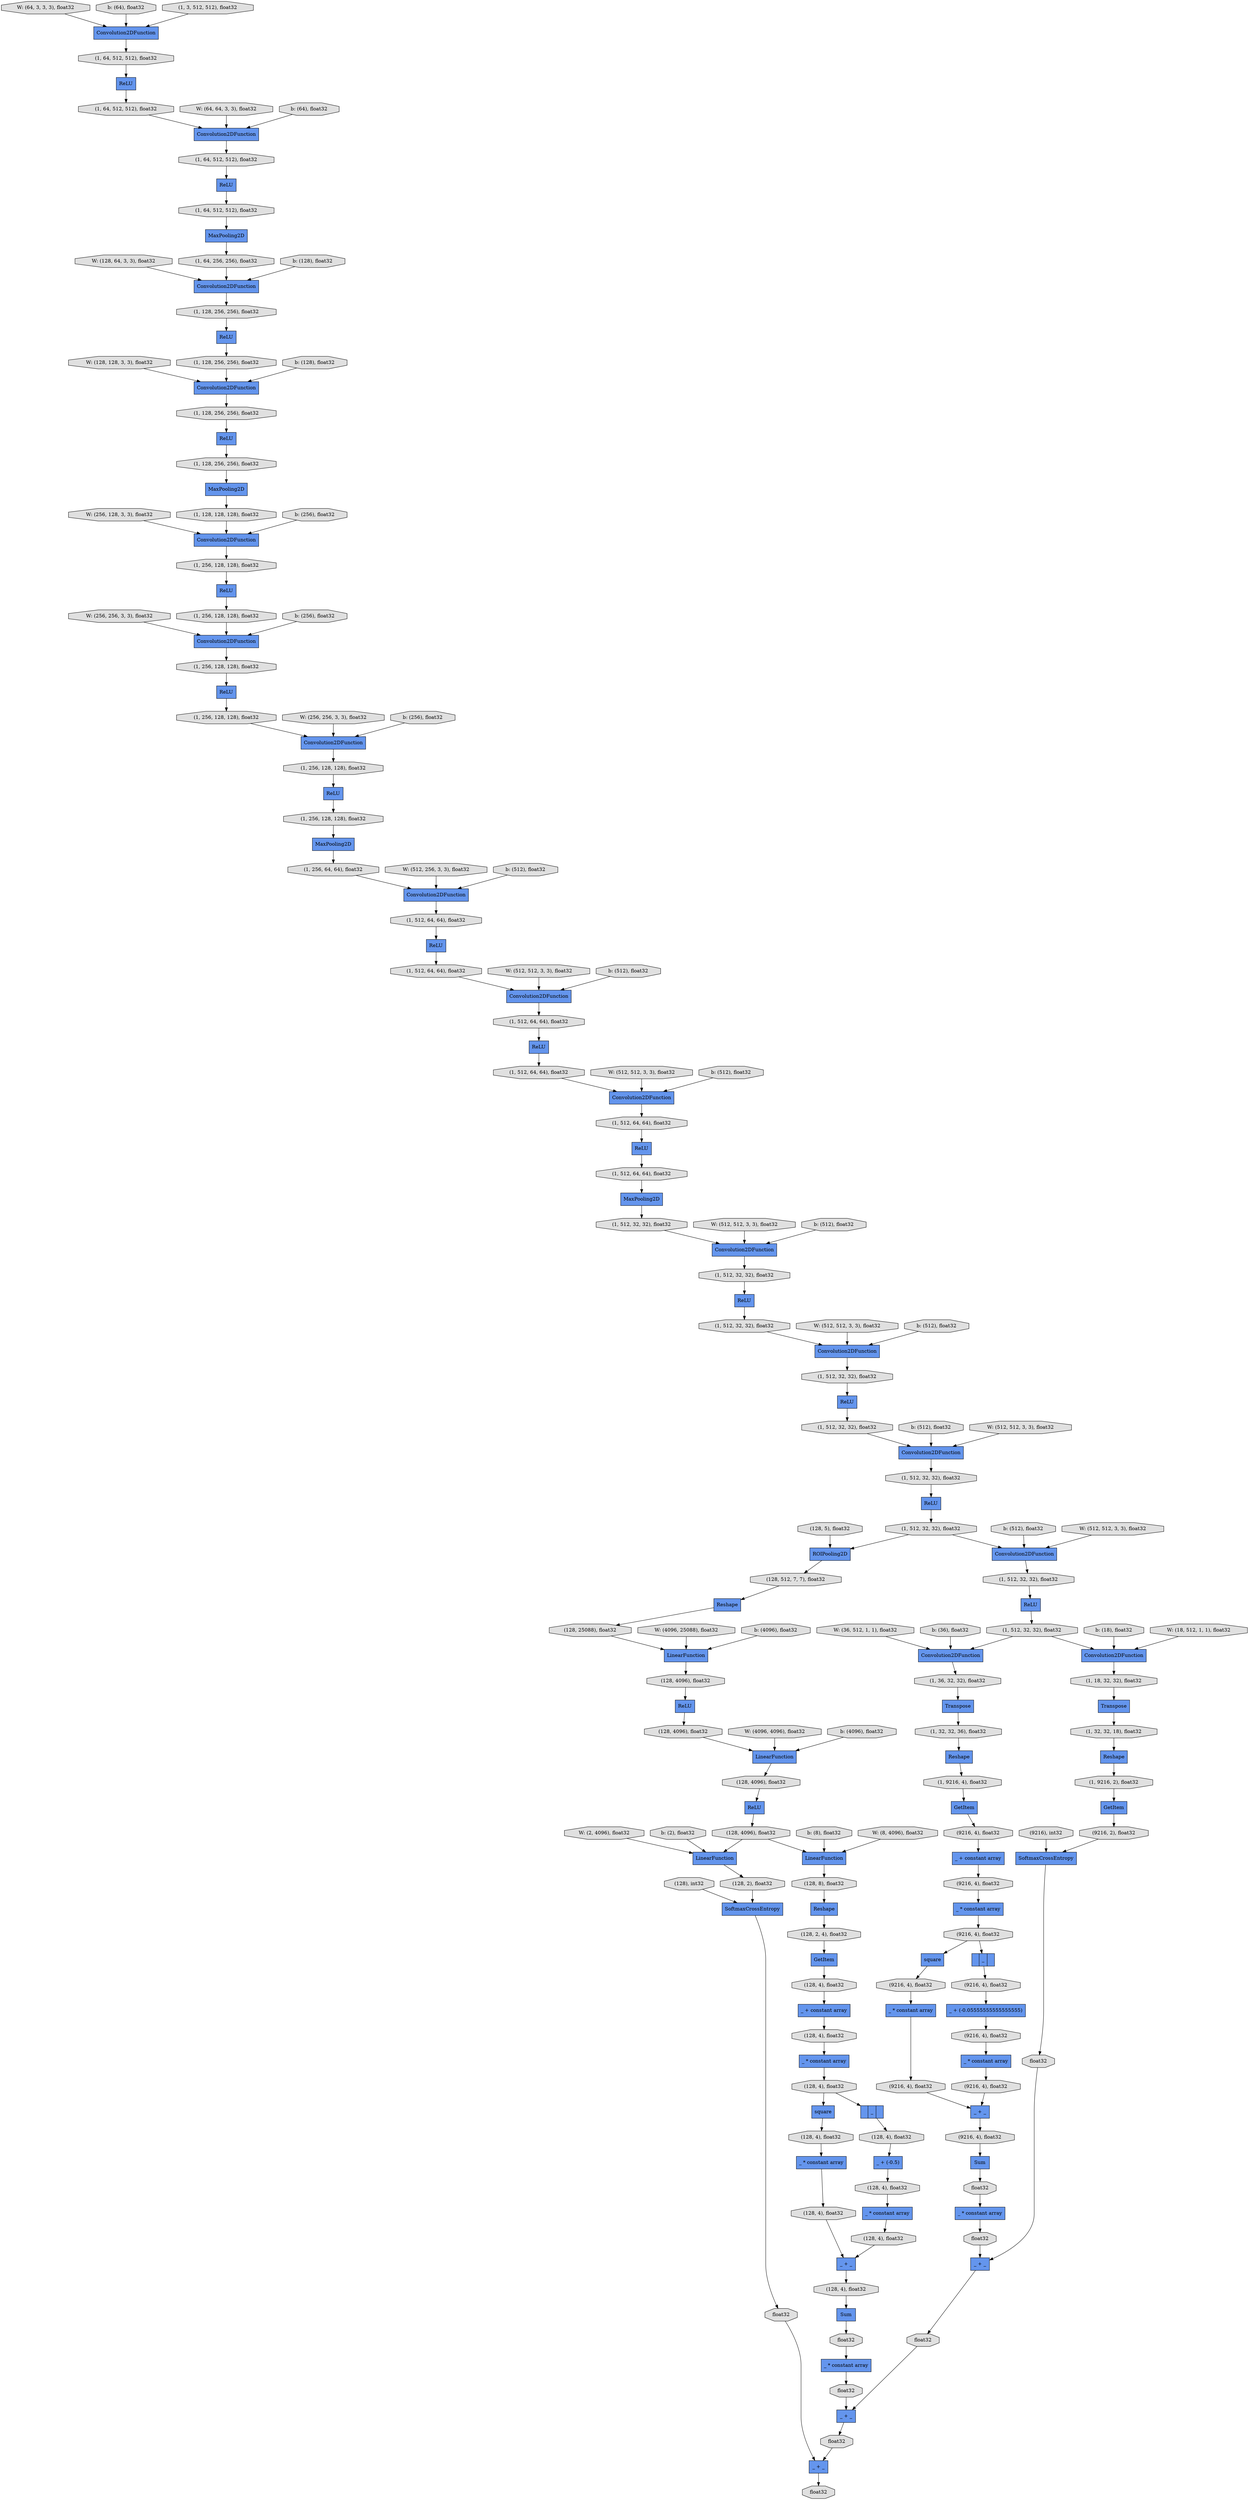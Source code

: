 digraph graphname{rankdir=TB;140684875227264 [fillcolor="#E0E0E0",shape="octagon",style="filled",label="b: (8), float32"];140684866076856 [fillcolor="#E0E0E0",shape="octagon",style="filled",label="(128, 4), float32"];140684865994936 [fillcolor="#6495ED",shape="record",style="filled",label="ROIPooling2D"];140684875161784 [fillcolor="#E0E0E0",shape="octagon",style="filled",label="(1, 256, 128, 128), float32"];140684875096248 [fillcolor="#E0E0E0",shape="octagon",style="filled",label="(1, 64, 512, 512), float32"];140684866076912 [fillcolor="#6495ED",shape="record",style="filled",label="_ * constant array"];140684866076968 [fillcolor="#6495ED",shape="record",style="filled",label="square"];140684875202856 [fillcolor="#E0E0E0",shape="octagon",style="filled",label="W: (36, 512, 1, 1), float32"];140684875161896 [fillcolor="#6495ED",shape="record",style="filled",label="Convolution2DFunction"];140684875227488 [fillcolor="#E0E0E0",shape="octagon",style="filled",label="W: (2, 4096), float32"];140684875202912 [fillcolor="#E0E0E0",shape="octagon",style="filled",label="b: (18), float32"];140684865995104 [fillcolor="#6495ED",shape="record",style="filled",label="Reshape"];140684865995160 [fillcolor="#E0E0E0",shape="octagon",style="filled",label="(128, 5), float32"];140684880069016 [fillcolor="#E0E0E0",shape="octagon",style="filled",label="W: (64, 3, 3, 3), float32"];140684875350480 [fillcolor="#6495ED",shape="record",style="filled",label="Convolution2DFunction"];140684866077192 [fillcolor="#6495ED",shape="record",style="filled",label="_ + (-0.5)"];140684866077304 [fillcolor="#6495ED",shape="record",style="filled",label="_ * constant array"];140684875203192 [fillcolor="#E0E0E0",shape="octagon",style="filled",label="b: (512), float32"];140684875162232 [fillcolor="#E0E0E0",shape="octagon",style="filled",label="(1, 256, 128, 128), float32"];140686360412792 [fillcolor="#6495ED",shape="record",style="filled",label="Convolution2DFunction"];140684880069296 [fillcolor="#E0E0E0",shape="octagon",style="filled",label="b: (64), float32"];140684866077416 [fillcolor="#E0E0E0",shape="octagon",style="filled",label="(128, 4), float32"];140684875227936 [fillcolor="#E0E0E0",shape="octagon",style="filled",label="b: (2), float32"];140684875350816 [fillcolor="#6495ED",shape="record",style="filled",label="Convolution2DFunction"];140684875162400 [fillcolor="#E0E0E0",shape="octagon",style="filled",label="(1, 256, 128, 128), float32"];140684865995608 [fillcolor="#E0E0E0",shape="octagon",style="filled",label="(128, 512, 7, 7), float32"];140684875096920 [fillcolor="#6495ED",shape="record",style="filled",label="Convolution2DFunction"];140684866077640 [fillcolor="#E0E0E0",shape="octagon",style="filled",label="(128, 4), float32"];140684875162568 [fillcolor="#E0E0E0",shape="octagon",style="filled",label="(1, 256, 64, 64), float32"];140684875097032 [fillcolor="#E0E0E0",shape="octagon",style="filled",label="(1, 64, 512, 512), float32"];140684880069576 [fillcolor="#E0E0E0",shape="octagon",style="filled",label="W: (64, 64, 3, 3), float32"];140684875162624 [fillcolor="#6495ED",shape="record",style="filled",label="Convolution2DFunction"];140684875097088 [fillcolor="#6495ED",shape="record",style="filled",label="MaxPooling2D"];140684865995832 [fillcolor="#6495ED",shape="record",style="filled",label="ReLU"];140684875203640 [fillcolor="#E0E0E0",shape="octagon",style="filled",label="W: (18, 512, 1, 1), float32"];140684866077808 [fillcolor="#6495ED",shape="record",style="filled",label="_ + _"];140684875162736 [fillcolor="#6495ED",shape="record",style="filled",label="Convolution2DFunction"];140684865995944 [fillcolor="#E0E0E0",shape="octagon",style="filled",label="(128, 25088), float32"];140684875097256 [fillcolor="#E0E0E0",shape="octagon",style="filled",label="(1, 64, 512, 512), float32"];140684866077920 [fillcolor="#E0E0E0",shape="octagon",style="filled",label="(128, 4), float32"];140684865996000 [fillcolor="#6495ED",shape="record",style="filled",label="LinearFunction"];140684866077976 [fillcolor="#6495ED",shape="record",style="filled",label="_ * constant array"];140684875203864 [fillcolor="#E0E0E0",shape="octagon",style="filled",label="W: (512, 512, 3, 3), float32"];140684875097368 [fillcolor="#6495ED",shape="record",style="filled",label="ReLU"];140684880069912 [fillcolor="#E0E0E0",shape="octagon",style="filled",label="b: (64), float32"];140684866078032 [fillcolor="#6495ED",shape="record",style="filled",label="SoftmaxCrossEntropy"];140684875351376 [fillcolor="#6495ED",shape="record",style="filled",label="Convolution2DFunction"];140684875162960 [fillcolor="#E0E0E0",shape="octagon",style="filled",label="(1, 512, 64, 64), float32"];140684865996168 [fillcolor="#6495ED",shape="record",style="filled",label="LinearFunction"];140684875097480 [fillcolor="#E0E0E0",shape="octagon",style="filled",label="(1, 64, 512, 512), float32"];140684866078144 [fillcolor="#6495ED",shape="record",style="filled",label="Sum"];140684865996224 [fillcolor="#E0E0E0",shape="octagon",style="filled",label="(128, 4096), float32"];140684866078200 [fillcolor="#E0E0E0",shape="octagon",style="filled",label="(128, 4), float32"];140684875351544 [fillcolor="#E0E0E0",shape="octagon",style="filled",label="(1, 512, 32, 32), float32"];140684875163128 [fillcolor="#6495ED",shape="record",style="filled",label="ReLU"];140684880070192 [fillcolor="#E0E0E0",shape="octagon",style="filled",label="W: (128, 64, 3, 3), float32"];140684875163240 [fillcolor="#E0E0E0",shape="octagon",style="filled",label="(1, 512, 64, 64), float32"];140684866078368 [fillcolor="#E0E0E0",shape="octagon",style="filled",label="(128, 4), float32"];140684865996448 [fillcolor="#E0E0E0",shape="octagon",style="filled",label="(128, 4096), float32"];140684875163352 [fillcolor="#6495ED",shape="record",style="filled",label="MaxPooling2D"];140684866078480 [fillcolor="#E0E0E0",shape="octagon",style="filled",label="float32"];140684865996560 [fillcolor="#6495ED",shape="record",style="filled",label="ReLU"];140684875097872 [fillcolor="#E0E0E0",shape="octagon",style="filled",label="(1, 64, 256, 256), float32"];140684865996616 [fillcolor="#6495ED",shape="record",style="filled",label="LinearFunction"];140684865996672 [fillcolor="#E0E0E0",shape="octagon",style="filled",label="(128, 4096), float32"];140684880070528 [fillcolor="#E0E0E0",shape="octagon",style="filled",label="b: (128), float32"];140684866078648 [fillcolor="#E0E0E0",shape="octagon",style="filled",label="float32"];140684875098040 [fillcolor="#E0E0E0",shape="octagon",style="filled",label="(1, 128, 256, 256), float32"];140684866078704 [fillcolor="#6495ED",shape="record",style="filled",label="_ + _"];140684875204592 [fillcolor="#E0E0E0",shape="octagon",style="filled",label="b: (36), float32"];140684875163632 [fillcolor="#E0E0E0",shape="octagon",style="filled",label="(1, 512, 64, 64), float32"];140684866078760 [fillcolor="#E0E0E0",shape="octagon",style="filled",label="(128), int32"];140684875163744 [fillcolor="#6495ED",shape="record",style="filled",label="ReLU"];140684875098208 [fillcolor="#6495ED",shape="record",style="filled",label="ReLU"];140684875163800 [fillcolor="#E0E0E0",shape="octagon",style="filled",label="(1, 512, 64, 64), float32"];140684875098264 [fillcolor="#6495ED",shape="record",style="filled",label="MaxPooling2D"];140684880070808 [fillcolor="#E0E0E0",shape="octagon",style="filled",label="W: (128, 128, 3, 3), float32"];140684865997008 [fillcolor="#E0E0E0",shape="octagon",style="filled",label="(128, 4096), float32"];140684875163912 [fillcolor="#6495ED",shape="record",style="filled",label="Convolution2DFunction"];140684875098376 [fillcolor="#E0E0E0",shape="octagon",style="filled",label="(1, 128, 256, 256), float32"];140684865997120 [fillcolor="#6495ED",shape="record",style="filled",label="LinearFunction"];140684875204928 [fillcolor="#E0E0E0",shape="octagon",style="filled",label="W: (4096, 25088), float32"];140684866079152 [fillcolor="#E0E0E0",shape="octagon",style="filled",label="float32"];140684865997232 [fillcolor="#E0E0E0",shape="octagon",style="filled",label="(128, 8), float32"];140684866079208 [fillcolor="#6495ED",shape="record",style="filled",label="_ + _"];140684880071144 [fillcolor="#E0E0E0",shape="octagon",style="filled",label="b: (128), float32"];140684866079264 [fillcolor="#6495ED",shape="record",style="filled",label="_ + _"];140684875164192 [fillcolor="#E0E0E0",shape="octagon",style="filled",label="(1, 512, 64, 64), float32"];140684866079320 [fillcolor="#E0E0E0",shape="octagon",style="filled",label="float32"];140684875352664 [fillcolor="#6495ED",shape="record",style="filled",label="Convolution2DFunction"];140684875098712 [fillcolor="#E0E0E0",shape="octagon",style="filled",label="(1, 128, 256, 256), float32"];140684875164304 [fillcolor="#6495ED",shape="record",style="filled",label="ReLU"];140684865997512 [fillcolor="#E0E0E0",shape="octagon",style="filled",label="(128, 2), float32"];140684875164360 [fillcolor="#E0E0E0",shape="octagon",style="filled",label="(1, 512, 64, 64), float32"];140684875098824 [fillcolor="#6495ED",shape="record",style="filled",label="ReLU"];140684875205376 [fillcolor="#E0E0E0",shape="octagon",style="filled",label="b: (4096), float32"];140684880071424 [fillcolor="#E0E0E0",shape="octagon",style="filled",label="W: (256, 128, 3, 3), float32"];140684866079544 [fillcolor="#E0E0E0",shape="octagon",style="filled",label="float32"];140684875098936 [fillcolor="#E0E0E0",shape="octagon",style="filled",label="(1, 128, 256, 256), float32"];140684875164528 [fillcolor="#E0E0E0",shape="octagon",style="filled",label="(1, 512, 32, 32), float32"];140684875164584 [fillcolor="#6495ED",shape="record",style="filled",label="Convolution2DFunction"];140684866079712 [fillcolor="#E0E0E0",shape="octagon",style="filled",label="float32"];140684875205600 [fillcolor="#E0E0E0",shape="octagon",style="filled",label="W: (4096, 4096), float32"];140684875099104 [fillcolor="#E0E0E0",shape="octagon",style="filled",label="(1, 128, 128, 128), float32"];140684865997848 [fillcolor="#6495ED",shape="record",style="filled",label="_ + constant array"];140684875164696 [fillcolor="#6495ED",shape="record",style="filled",label="Convolution2DFunction"];140684875099160 [fillcolor="#6495ED",shape="record",style="filled",label="Convolution2DFunction"];140684880071760 [fillcolor="#E0E0E0",shape="octagon",style="filled",label="b: (256), float32"];140684875099272 [fillcolor="#6495ED",shape="record",style="filled",label="Convolution2DFunction"];140684865998072 [fillcolor="#6495ED",shape="record",style="filled",label="_ * constant array"];140684875164920 [fillcolor="#E0E0E0",shape="octagon",style="filled",label="(1, 512, 32, 32), float32"];140684865998128 [fillcolor="#6495ED",shape="record",style="filled",label="|_|"];140684865998184 [fillcolor="#E0E0E0",shape="octagon",style="filled",label="(9216, 4), float32"];140684875165032 [fillcolor="#6495ED",shape="record",style="filled",label="ReLU"];140684880072040 [fillcolor="#E0E0E0",shape="octagon",style="filled",label="W: (256, 256, 3, 3), float32"];140684875099496 [fillcolor="#E0E0E0",shape="octagon",style="filled",label="(1, 256, 128, 128), float32"];140684875206048 [fillcolor="#E0E0E0",shape="octagon",style="filled",label="b: (4096), float32"];140684875165088 [fillcolor="#6495ED",shape="record",style="filled",label="ReLU"];140684875099608 [fillcolor="#6495ED",shape="record",style="filled",label="ReLU"];140684875165200 [fillcolor="#E0E0E0",shape="octagon",style="filled",label="(1, 512, 32, 32), float32"];140684875099664 [fillcolor="#6495ED",shape="record",style="filled",label="ReLU"];140684865998408 [fillcolor="#E0E0E0",shape="octagon",style="filled",label="(9216, 4), float32"];140684875206272 [fillcolor="#E0E0E0",shape="octagon",style="filled",label="W: (8, 4096), float32"];140684875099776 [fillcolor="#E0E0E0",shape="octagon",style="filled",label="(1, 256, 128, 128), float32"];140684880072376 [fillcolor="#E0E0E0",shape="octagon",style="filled",label="b: (256), float32"];140684875165480 [fillcolor="#E0E0E0",shape="octagon",style="filled",label="(1, 512, 32, 32), float32"];140684875100000 [fillcolor="#E0E0E0",shape="octagon",style="filled",label="(1, 256, 128, 128), float32"];140684875165592 [fillcolor="#6495ED",shape="record",style="filled",label="ReLU"];140684875100056 [fillcolor="#6495ED",shape="record",style="filled",label="MaxPooling2D"];140684875165648 [fillcolor="#6495ED",shape="record",style="filled",label="ReLU"];140684880072656 [fillcolor="#E0E0E0",shape="octagon",style="filled",label="W: (256, 256, 3, 3), float32"];140684875100112 [fillcolor="#6495ED",shape="record",style="filled",label="ReLU"];140684866031688 [fillcolor="#E0E0E0",shape="octagon",style="filled",label="(9216, 4), float32"];140684866031744 [fillcolor="#6495ED",shape="record",style="filled",label="_ * constant array"];140684865933440 [fillcolor="#E0E0E0",shape="octagon",style="filled",label="(1, 512, 32, 32), float32"];140684866031800 [fillcolor="#6495ED",shape="record",style="filled",label="square"];140684866031912 [fillcolor="#6495ED",shape="record",style="filled",label="_ + (-0.05555555555555555)"];140684875182432 [fillcolor="#E0E0E0",shape="octagon",style="filled",label="b: (256), float32"];140684866032024 [fillcolor="#6495ED",shape="record",style="filled",label="_ * constant array"];140684865933832 [fillcolor="#E0E0E0",shape="octagon",style="filled",label="(1, 512, 32, 32), float32"];140684866032248 [fillcolor="#E0E0E0",shape="octagon",style="filled",label="(9216, 4), float32"];140684865933944 [fillcolor="#E0E0E0",shape="octagon",style="filled",label="(1, 512, 32, 32), float32"];140684875182712 [fillcolor="#E0E0E0",shape="octagon",style="filled",label="W: (512, 256, 3, 3), float32"];140684866032472 [fillcolor="#E0E0E0",shape="octagon",style="filled",label="(9216, 4), float32"];140684865934224 [fillcolor="#E0E0E0",shape="octagon",style="filled",label="(1, 512, 32, 32), float32"];140684866032584 [fillcolor="#6495ED",shape="record",style="filled",label="_ + _"];140684875183048 [fillcolor="#E0E0E0",shape="octagon",style="filled",label="b: (512), float32"];140684866032640 [fillcolor="#E0E0E0",shape="octagon",style="filled",label="(9216, 4), float32"];140684865934336 [fillcolor="#E0E0E0",shape="octagon",style="filled",label="(1, 32, 32, 36), float32"];140684866032696 [fillcolor="#6495ED",shape="record",style="filled",label="_ * constant array"];140684866032752 [fillcolor="#6495ED",shape="record",style="filled",label="SoftmaxCrossEntropy"];140684865934448 [fillcolor="#E0E0E0",shape="octagon",style="filled",label="(1, 32, 32, 18), float32"];140684866032864 [fillcolor="#6495ED",shape="record",style="filled",label="Sum"];140684875183328 [fillcolor="#E0E0E0",shape="octagon",style="filled",label="W: (512, 512, 3, 3), float32"];140684866032920 [fillcolor="#E0E0E0",shape="octagon",style="filled",label="(9216, 4), float32"];140684875186128 [fillcolor="#E0E0E0",shape="octagon",style="filled",label="b: (512), float32"];140684865934672 [fillcolor="#E0E0E0",shape="octagon",style="filled",label="(1, 36, 32, 32), float32"];140684866033088 [fillcolor="#E0E0E0",shape="octagon",style="filled",label="(9216, 4), float32"];140684865934784 [fillcolor="#6495ED",shape="record",style="filled",label="Transpose"];140684865934840 [fillcolor="#6495ED",shape="record",style="filled",label="Reshape"];140684875183664 [fillcolor="#E0E0E0",shape="octagon",style="filled",label="b: (512), float32"];140684866033256 [fillcolor="#E0E0E0",shape="octagon",style="filled",label="float32"];140684866033312 [fillcolor="#6495ED",shape="record",style="filled",label="Reshape"];140684875183944 [fillcolor="#E0E0E0",shape="octagon",style="filled",label="W: (512, 512, 3, 3), float32"];140684865935232 [fillcolor="#E0E0E0",shape="octagon",style="filled",label="(1, 9216, 4), float32"];140684866033536 [fillcolor="#E0E0E0",shape="octagon",style="filled",label="float32"];140684866033592 [fillcolor="#E0E0E0",shape="octagon",style="filled",label="(9216), int32"];140684865935456 [fillcolor="#E0E0E0",shape="octagon",style="filled",label="(1, 18, 32, 32), float32"];140684875184280 [fillcolor="#E0E0E0",shape="octagon",style="filled",label="b: (512), float32"];140684866033872 [fillcolor="#6495ED",shape="record",style="filled",label="GetItem"];140684865935568 [fillcolor="#6495ED",shape="record",style="filled",label="Transpose"];140684875184560 [fillcolor="#E0E0E0",shape="octagon",style="filled",label="W: (512, 512, 3, 3), float32"];140684865935848 [fillcolor="#E0E0E0",shape="octagon",style="filled",label="(9216, 4), float32"];140684866034208 [fillcolor="#E0E0E0",shape="octagon",style="filled",label="float32"];140684865936016 [fillcolor="#6495ED",shape="record",style="filled",label="Reshape"];140684866034432 [fillcolor="#E0E0E0",shape="octagon",style="filled",label="(128, 2, 4), float32"];140684875184896 [fillcolor="#E0E0E0",shape="octagon",style="filled",label="b: (512), float32"];140684875250432 [fillcolor="#E0E0E0",shape="octagon",style="filled",label="(1, 3, 512, 512), float32"];140684865936352 [fillcolor="#E0E0E0",shape="octagon",style="filled",label="(9216, 2), float32"];140684875185176 [fillcolor="#E0E0E0",shape="octagon",style="filled",label="W: (512, 512, 3, 3), float32"];140684865936632 [fillcolor="#E0E0E0",shape="octagon",style="filled",label="(1, 9216, 2), float32"];140686381784312 [fillcolor="#6495ED",shape="record",style="filled",label="Convolution2DFunction"];140684875251664 [fillcolor="#6495ED",shape="record",style="filled",label="Convolution2DFunction"];140684866034992 [fillcolor="#E0E0E0",shape="octagon",style="filled",label="(128, 4), float32"];140684875185512 [fillcolor="#E0E0E0",shape="octagon",style="filled",label="b: (512), float32"];140684865936800 [fillcolor="#6495ED",shape="record",style="filled",label="GetItem"];140684875251160 [fillcolor="#6495ED",shape="record",style="filled",label="ReLU"];140684866035216 [fillcolor="#6495ED",shape="record",style="filled",label="_ + constant array"];140684866035272 [fillcolor="#6495ED",shape="record",style="filled",label="_ * constant array"];140684875185792 [fillcolor="#E0E0E0",shape="octagon",style="filled",label="W: (512, 512, 3, 3), float32"];140684866035384 [fillcolor="#6495ED",shape="record",style="filled",label="|_|"];140684866035440 [fillcolor="#E0E0E0",shape="octagon",style="filled",label="(128, 4), float32"];140684865937248 [fillcolor="#6495ED",shape="record",style="filled",label="GetItem"];140684866035664 [fillcolor="#E0E0E0",shape="octagon",style="filled",label="(128, 4), float32"];140684875163744 -> 140684875163800;140684875165648 -> 140684865933440;140684875227264 -> 140684865996616;140684875203640 -> 140684875351376;140684866033592 -> 140684866032752;140684875097088 -> 140684875097872;140684875098264 -> 140684875099104;140684875183328 -> 140684875162624;140684866033872 -> 140684866034992;140684866079208 -> 140684866079544;140684875351544 -> 140684875165592;140684875161896 -> 140684875162960;140684866035272 -> 140684866035664;140684875162568 -> 140684875161896;140684875185176 -> 140684875164584;140684866078760 -> 140684866078032;140684866077416 -> 140684866077304;140684875206272 -> 140684865996616;140684875096248 -> 140684875251160;140684875165480 -> 140684875165648;140684875099664 -> 140684875099776;140684865934840 -> 140684865935232;140684875097368 -> 140684875097480;140684865996560 -> 140684865997008;140684865997008 -> 140684865997120;140686381784312 -> 140684875098712;140684865996000 -> 140684865996224;140684866034208 -> 140684866078704;140684865996672 -> 140684865996560;140684875185792 -> 140684875164696;140684866076968 -> 140684866077416;140684866032584 -> 140684866033088;140684865998184 -> 140684865998072;140684875165592 -> 140684865934224;140684875350480 -> 140684875096248;140684875250432 -> 140684875350480;140684866079544 -> 140684866079264;140684866078648 -> 140684866079208;140684875100056 -> 140684875162568;140684865937248 -> 140684865935848;140684875164192 -> 140684875164304;140684866078032 -> 140684866079152;140684875164360 -> 140684875163352;140684875162400 -> 140684875100056;140684875185512 -> 140684875164584;140684875163240 -> 140684875162624;140684880071760 -> 140684875096920;140684865934336 -> 140684865934840;140684865935456 -> 140684865935568;140684875205376 -> 140684865996000;140684866079152 -> 140684866079264;140684866078368 -> 140684866078144;140684875202912 -> 140684875351376;140684866078480 -> 140684866076912;140684875184280 -> 140684875162736;140684875098208 -> 140684875098376;140684866031744 -> 140684866033536;140684865995832 -> 140684865996448;140684875202856 -> 140684875352664;140684865933944 -> 140684875350816;140684880069296 -> 140684875350480;140684875186128 -> 140684875164696;140684865998072 -> 140684865998408;140684875350816 -> 140684875351544;140684865997008 -> 140684865996616;140684866034992 -> 140684866035216;140684875097480 -> 140684875097088;140684875205600 -> 140684865996168;140684865936632 -> 140684865936800;140684875204928 -> 140684865996000;140684875164920 -> 140684875165088;140684875227488 -> 140684865997120;140684875251160 -> 140684875097032;140684875184896 -> 140684875163912;140684875163352 -> 140684875164528;140684875183664 -> 140684875162624;140684866033312 -> 140684866034432;140684866078704 -> 140684866079320;140684875204592 -> 140684875352664;140684866032864 -> 140684866033256;140684875352664 -> 140684865934672;140684875099272 -> 140684875162232;140684866032024 -> 140684866032472;140684865998408 -> 140684866031800;140684866079320 -> 140684866079208;140684866033256 -> 140684866031744;140684875096920 -> 140684875099496;140684865934224 -> 140684875352664;140686360412792 -> 140684875098040;140684865998128 -> 140684866031688;140684865996224 -> 140684865995832;140684866077976 -> 140684866078200;140684866035216 -> 140684866035440;140684865997232 -> 140684866033312;140684866033088 -> 140684866032864;140684875162624 -> 140684875163632;140684875351376 -> 140684865935456;140684875164584 -> 140684875165480;140684875163632 -> 140684875163744;140684865997848 -> 140684865998184;140684866078200 -> 140684866077808;140684875164528 -> 140684875163912;140684880070528 -> 140686360412792;140684866077192 -> 140684866077920;140684880069912 -> 140684875251664;140684875182712 -> 140684875161896;140684875098824 -> 140684875098936;140684865996448 -> 140684865996168;140684865935568 -> 140684865934448;140684875098376 -> 140686381784312;140684865934784 -> 140684865934336;140684866077304 -> 140684866077640;140684875162232 -> 140684875099608;140684865934448 -> 140684865936016;140684875203864 -> 140684875350816;140684866031800 -> 140684866032248;140684865935848 -> 140684865997848;140684875206048 -> 140684865996168;140684875098936 -> 140684875098264;140684865936016 -> 140684865936632;140684865995608 -> 140684865995104;140684875097872 -> 140686360412792;140684865934672 -> 140684865934784;140684875097032 -> 140684875251664;140684880069576 -> 140684875251664;140684866035664 -> 140684866035384;140684875165032 -> 140684865933944;140684866077808 -> 140684866078368;140684880070192 -> 140686360412792;140684866032640 -> 140684866032696;140684865996616 -> 140684865997232;140684865997512 -> 140684866078032;140684865933832 -> 140684875165032;140684875183048 -> 140684875161896;140684880071144 -> 140686381784312;140684875161784 -> 140684875099272;140684866032248 -> 140684866032024;140684875100112 -> 140684875161784;140684875162960 -> 140684875163128;140684875182432 -> 140684875099272;140684865933944 -> 140684865994936;140684866077640 -> 140684866077808;140684880069016 -> 140684875350480;140684880072040 -> 140684875099160;140684875099160 -> 140684875100000;140684865998408 -> 140684865998128;140684880072656 -> 140684875099272;140684875099776 -> 140684875099160;140684865936352 -> 140684866032752;140684875098712 -> 140684875098824;140684875098040 -> 140684875098208;140684865936800 -> 140684865936352;140684866035440 -> 140684866035272;140684865995104 -> 140684865995944;140684875163800 -> 140684875162736;140684866077920 -> 140684866077976;140684866035664 -> 140684866076968;140684875097256 -> 140684875097368;140684875165200 -> 140684875164584;140684866031688 -> 140684866031912;140684866032472 -> 140684866032584;140684875251664 -> 140684875097256;140684875203192 -> 140684875350816;140684875099496 -> 140684875099664;140684866032696 -> 140684866032920;140684866034432 -> 140684866033872;140684866076912 -> 140684866078648;140684875099104 -> 140684875096920;140684875184560 -> 140684875163912;140684875183944 -> 140684875162736;140684865996168 -> 140684865996672;140684865934224 -> 140684875351376;140684866032752 -> 140684866034208;140684875162736 -> 140684875164192;140684866031912 -> 140684866032640;140684865997120 -> 140684865997512;140684866078144 -> 140684866078480;140684865995160 -> 140684865994936;140684866032920 -> 140684866032584;140684875165088 -> 140684875165200;140684875099608 -> 140684875162400;140684880072376 -> 140684875099160;140684880071424 -> 140684875096920;140684875100000 -> 140684875100112;140684865935232 -> 140684865937248;140684875227936 -> 140684865997120;140684866033536 -> 140684866078704;140684875163128 -> 140684875163240;140684866035384 -> 140684866076856;140684880070808 -> 140686381784312;140684865933440 -> 140684875164696;140684866079264 -> 140684866079712;140684866076856 -> 140684866077192;140684865995944 -> 140684865996000;140684875163912 -> 140684875164920;140684865994936 -> 140684865995608;140684875164696 -> 140684865933832;140684875164304 -> 140684875164360;}